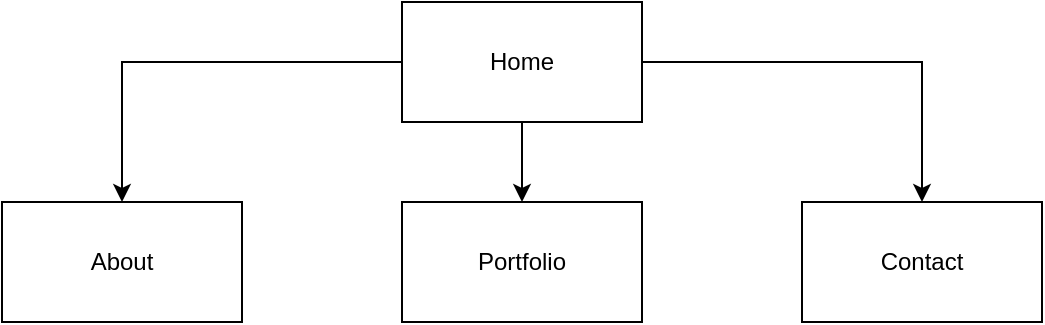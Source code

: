 <mxfile version="24.4.4" type="github">
  <diagram name="Page-1" id="jVAHOj9E25T3dA4WQlke">
    <mxGraphModel dx="1114" dy="730" grid="1" gridSize="10" guides="1" tooltips="1" connect="1" arrows="1" fold="1" page="1" pageScale="1" pageWidth="827" pageHeight="1169" math="0" shadow="0">
      <root>
        <mxCell id="0" />
        <mxCell id="1" parent="0" />
        <mxCell id="IpAYr77v6ilmW8r_v7f3-3" value="" style="edgeStyle=orthogonalEdgeStyle;rounded=0;orthogonalLoop=1;jettySize=auto;html=1;" edge="1" parent="1" source="IpAYr77v6ilmW8r_v7f3-1" target="IpAYr77v6ilmW8r_v7f3-2">
          <mxGeometry relative="1" as="geometry" />
        </mxCell>
        <mxCell id="IpAYr77v6ilmW8r_v7f3-5" value="" style="edgeStyle=orthogonalEdgeStyle;rounded=0;orthogonalLoop=1;jettySize=auto;html=1;" edge="1" parent="1" source="IpAYr77v6ilmW8r_v7f3-1" target="IpAYr77v6ilmW8r_v7f3-4">
          <mxGeometry relative="1" as="geometry" />
        </mxCell>
        <mxCell id="IpAYr77v6ilmW8r_v7f3-7" value="" style="edgeStyle=orthogonalEdgeStyle;rounded=0;orthogonalLoop=1;jettySize=auto;html=1;" edge="1" parent="1" source="IpAYr77v6ilmW8r_v7f3-1" target="IpAYr77v6ilmW8r_v7f3-6">
          <mxGeometry relative="1" as="geometry" />
        </mxCell>
        <mxCell id="IpAYr77v6ilmW8r_v7f3-1" value="Home" style="rounded=0;whiteSpace=wrap;html=1;" vertex="1" parent="1">
          <mxGeometry x="340" y="70" width="120" height="60" as="geometry" />
        </mxCell>
        <mxCell id="IpAYr77v6ilmW8r_v7f3-2" value="About" style="rounded=0;whiteSpace=wrap;html=1;" vertex="1" parent="1">
          <mxGeometry x="140" y="170" width="120" height="60" as="geometry" />
        </mxCell>
        <mxCell id="IpAYr77v6ilmW8r_v7f3-4" value="Contact" style="rounded=0;whiteSpace=wrap;html=1;" vertex="1" parent="1">
          <mxGeometry x="540" y="170" width="120" height="60" as="geometry" />
        </mxCell>
        <mxCell id="IpAYr77v6ilmW8r_v7f3-6" value="Portfolio" style="rounded=0;whiteSpace=wrap;html=1;" vertex="1" parent="1">
          <mxGeometry x="340" y="170" width="120" height="60" as="geometry" />
        </mxCell>
      </root>
    </mxGraphModel>
  </diagram>
</mxfile>

